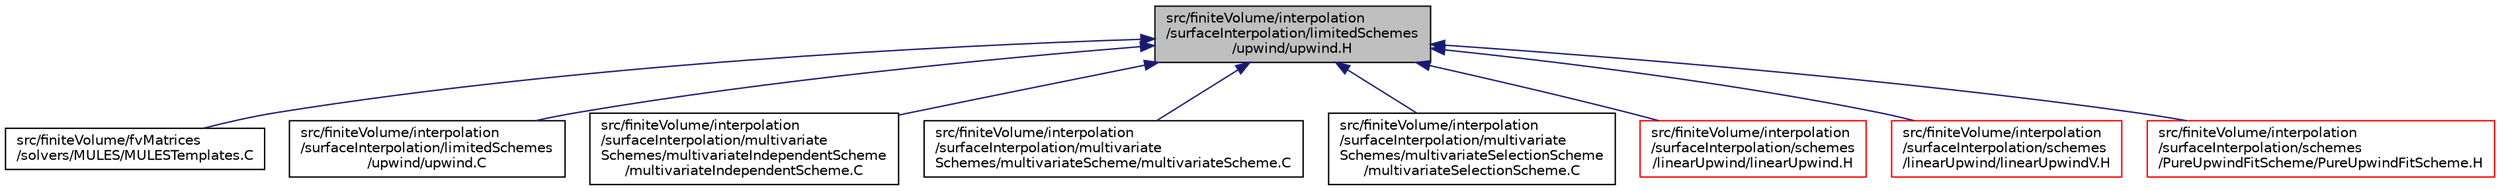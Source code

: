 digraph "src/finiteVolume/interpolation/surfaceInterpolation/limitedSchemes/upwind/upwind.H"
{
  bgcolor="transparent";
  edge [fontname="Helvetica",fontsize="10",labelfontname="Helvetica",labelfontsize="10"];
  node [fontname="Helvetica",fontsize="10",shape=record];
  Node325 [label="src/finiteVolume/interpolation\l/surfaceInterpolation/limitedSchemes\l/upwind/upwind.H",height=0.2,width=0.4,color="black", fillcolor="grey75", style="filled", fontcolor="black"];
  Node325 -> Node326 [dir="back",color="midnightblue",fontsize="10",style="solid",fontname="Helvetica"];
  Node326 [label="src/finiteVolume/fvMatrices\l/solvers/MULES/MULESTemplates.C",height=0.2,width=0.4,color="black",URL="$a03509.html"];
  Node325 -> Node327 [dir="back",color="midnightblue",fontsize="10",style="solid",fontname="Helvetica"];
  Node327 [label="src/finiteVolume/interpolation\l/surfaceInterpolation/limitedSchemes\l/upwind/upwind.C",height=0.2,width=0.4,color="black",URL="$a04214.html",tooltip="Upwind differencing scheme class. "];
  Node325 -> Node328 [dir="back",color="midnightblue",fontsize="10",style="solid",fontname="Helvetica"];
  Node328 [label="src/finiteVolume/interpolation\l/surfaceInterpolation/multivariate\lSchemes/multivariateIndependentScheme\l/multivariateIndependentScheme.C",height=0.2,width=0.4,color="black",URL="$a04244.html"];
  Node325 -> Node329 [dir="back",color="midnightblue",fontsize="10",style="solid",fontname="Helvetica"];
  Node329 [label="src/finiteVolume/interpolation\l/surfaceInterpolation/multivariate\lSchemes/multivariateScheme/multivariateScheme.C",height=0.2,width=0.4,color="black",URL="$a04253.html"];
  Node325 -> Node330 [dir="back",color="midnightblue",fontsize="10",style="solid",fontname="Helvetica"];
  Node330 [label="src/finiteVolume/interpolation\l/surfaceInterpolation/multivariate\lSchemes/multivariateSelectionScheme\l/multivariateSelectionScheme.C",height=0.2,width=0.4,color="black",URL="$a04259.html"];
  Node325 -> Node331 [dir="back",color="midnightblue",fontsize="10",style="solid",fontname="Helvetica"];
  Node331 [label="src/finiteVolume/interpolation\l/surfaceInterpolation/schemes\l/linearUpwind/linearUpwind.H",height=0.2,width=0.4,color="red",URL="$a04385.html"];
  Node325 -> Node335 [dir="back",color="midnightblue",fontsize="10",style="solid",fontname="Helvetica"];
  Node335 [label="src/finiteVolume/interpolation\l/surfaceInterpolation/schemes\l/linearUpwind/linearUpwindV.H",height=0.2,width=0.4,color="red",URL="$a04391.html"];
  Node325 -> Node337 [dir="back",color="midnightblue",fontsize="10",style="solid",fontname="Helvetica"];
  Node337 [label="src/finiteVolume/interpolation\l/surfaceInterpolation/schemes\l/PureUpwindFitScheme/PureUpwindFitScheme.H",height=0.2,width=0.4,color="red",URL="$a04436.html"];
}
